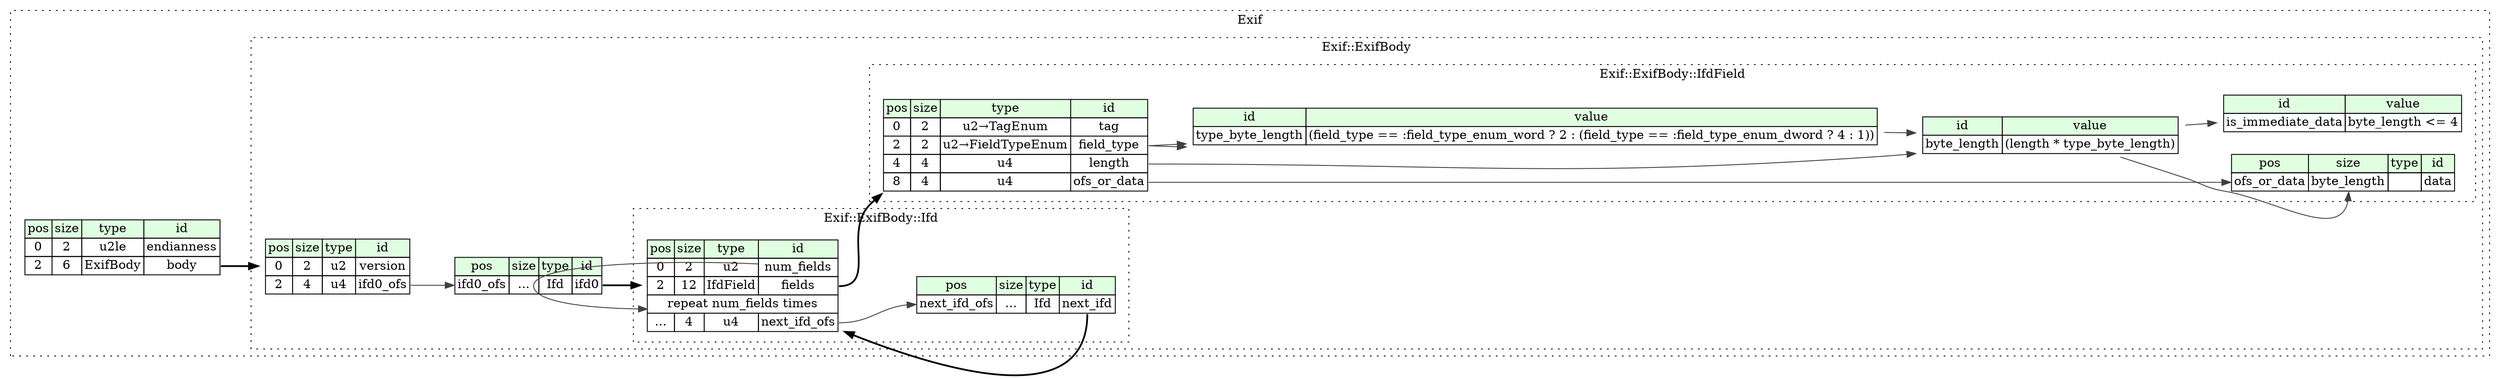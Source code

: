 digraph {
	rankdir=LR;
	node [shape=plaintext];
	subgraph cluster__exif {
		label="Exif";
		graph[style=dotted];

		exif__seq [label=<<TABLE BORDER="0" CELLBORDER="1" CELLSPACING="0">
			<TR><TD BGCOLOR="#E0FFE0">pos</TD><TD BGCOLOR="#E0FFE0">size</TD><TD BGCOLOR="#E0FFE0">type</TD><TD BGCOLOR="#E0FFE0">id</TD></TR>
			<TR><TD PORT="endianness_pos">0</TD><TD PORT="endianness_size">2</TD><TD>u2le</TD><TD PORT="endianness_type">endianness</TD></TR>
			<TR><TD PORT="body_pos">2</TD><TD PORT="body_size">6</TD><TD>ExifBody</TD><TD PORT="body_type">body</TD></TR>
		</TABLE>>];
		subgraph cluster__exif_body {
			label="Exif::ExifBody";
			graph[style=dotted];

			exif_body__seq [label=<<TABLE BORDER="0" CELLBORDER="1" CELLSPACING="0">
				<TR><TD BGCOLOR="#E0FFE0">pos</TD><TD BGCOLOR="#E0FFE0">size</TD><TD BGCOLOR="#E0FFE0">type</TD><TD BGCOLOR="#E0FFE0">id</TD></TR>
				<TR><TD PORT="version_pos">0</TD><TD PORT="version_size">2</TD><TD>u2</TD><TD PORT="version_type">version</TD></TR>
				<TR><TD PORT="ifd0_ofs_pos">2</TD><TD PORT="ifd0_ofs_size">4</TD><TD>u4</TD><TD PORT="ifd0_ofs_type">ifd0_ofs</TD></TR>
			</TABLE>>];
			exif_body__inst__ifd0 [label=<<TABLE BORDER="0" CELLBORDER="1" CELLSPACING="0">
				<TR><TD BGCOLOR="#E0FFE0">pos</TD><TD BGCOLOR="#E0FFE0">size</TD><TD BGCOLOR="#E0FFE0">type</TD><TD BGCOLOR="#E0FFE0">id</TD></TR>
				<TR><TD PORT="ifd0_pos">ifd0_ofs</TD><TD PORT="ifd0_size">...</TD><TD>Ifd</TD><TD PORT="ifd0_type">ifd0</TD></TR>
			</TABLE>>];
			subgraph cluster__ifd {
				label="Exif::ExifBody::Ifd";
				graph[style=dotted];

				ifd__seq [label=<<TABLE BORDER="0" CELLBORDER="1" CELLSPACING="0">
					<TR><TD BGCOLOR="#E0FFE0">pos</TD><TD BGCOLOR="#E0FFE0">size</TD><TD BGCOLOR="#E0FFE0">type</TD><TD BGCOLOR="#E0FFE0">id</TD></TR>
					<TR><TD PORT="num_fields_pos">0</TD><TD PORT="num_fields_size">2</TD><TD>u2</TD><TD PORT="num_fields_type">num_fields</TD></TR>
					<TR><TD PORT="fields_pos">2</TD><TD PORT="fields_size">12</TD><TD>IfdField</TD><TD PORT="fields_type">fields</TD></TR>
					<TR><TD COLSPAN="4" PORT="fields__repeat">repeat num_fields times</TD></TR>
					<TR><TD PORT="next_ifd_ofs_pos">...</TD><TD PORT="next_ifd_ofs_size">4</TD><TD>u4</TD><TD PORT="next_ifd_ofs_type">next_ifd_ofs</TD></TR>
				</TABLE>>];
				ifd__inst__next_ifd [label=<<TABLE BORDER="0" CELLBORDER="1" CELLSPACING="0">
					<TR><TD BGCOLOR="#E0FFE0">pos</TD><TD BGCOLOR="#E0FFE0">size</TD><TD BGCOLOR="#E0FFE0">type</TD><TD BGCOLOR="#E0FFE0">id</TD></TR>
					<TR><TD PORT="next_ifd_pos">next_ifd_ofs</TD><TD PORT="next_ifd_size">...</TD><TD>Ifd</TD><TD PORT="next_ifd_type">next_ifd</TD></TR>
				</TABLE>>];
			}
			subgraph cluster__ifd_field {
				label="Exif::ExifBody::IfdField";
				graph[style=dotted];

				ifd_field__seq [label=<<TABLE BORDER="0" CELLBORDER="1" CELLSPACING="0">
					<TR><TD BGCOLOR="#E0FFE0">pos</TD><TD BGCOLOR="#E0FFE0">size</TD><TD BGCOLOR="#E0FFE0">type</TD><TD BGCOLOR="#E0FFE0">id</TD></TR>
					<TR><TD PORT="tag_pos">0</TD><TD PORT="tag_size">2</TD><TD>u2→TagEnum</TD><TD PORT="tag_type">tag</TD></TR>
					<TR><TD PORT="field_type_pos">2</TD><TD PORT="field_type_size">2</TD><TD>u2→FieldTypeEnum</TD><TD PORT="field_type_type">field_type</TD></TR>
					<TR><TD PORT="length_pos">4</TD><TD PORT="length_size">4</TD><TD>u4</TD><TD PORT="length_type">length</TD></TR>
					<TR><TD PORT="ofs_or_data_pos">8</TD><TD PORT="ofs_or_data_size">4</TD><TD>u4</TD><TD PORT="ofs_or_data_type">ofs_or_data</TD></TR>
				</TABLE>>];
				ifd_field__inst__type_byte_length [label=<<TABLE BORDER="0" CELLBORDER="1" CELLSPACING="0">
					<TR><TD BGCOLOR="#E0FFE0">id</TD><TD BGCOLOR="#E0FFE0">value</TD></TR>
					<TR><TD>type_byte_length</TD><TD>(field_type == :field_type_enum_word ? 2 : (field_type == :field_type_enum_dword ? 4 : 1))</TD></TR>
				</TABLE>>];
				ifd_field__inst__byte_length [label=<<TABLE BORDER="0" CELLBORDER="1" CELLSPACING="0">
					<TR><TD BGCOLOR="#E0FFE0">id</TD><TD BGCOLOR="#E0FFE0">value</TD></TR>
					<TR><TD>byte_length</TD><TD>(length * type_byte_length)</TD></TR>
				</TABLE>>];
				ifd_field__inst__is_immediate_data [label=<<TABLE BORDER="0" CELLBORDER="1" CELLSPACING="0">
					<TR><TD BGCOLOR="#E0FFE0">id</TD><TD BGCOLOR="#E0FFE0">value</TD></TR>
					<TR><TD>is_immediate_data</TD><TD>byte_length &lt;= 4</TD></TR>
				</TABLE>>];
				ifd_field__inst__data [label=<<TABLE BORDER="0" CELLBORDER="1" CELLSPACING="0">
					<TR><TD BGCOLOR="#E0FFE0">pos</TD><TD BGCOLOR="#E0FFE0">size</TD><TD BGCOLOR="#E0FFE0">type</TD><TD BGCOLOR="#E0FFE0">id</TD></TR>
					<TR><TD PORT="data_pos">ofs_or_data</TD><TD PORT="data_size">byte_length</TD><TD></TD><TD PORT="data_type">data</TD></TR>
				</TABLE>>];
			}
		}
	}
	exif__seq:body_type -> exif_body__seq [style=bold];
	exif_body__seq:ifd0_ofs_type -> exif_body__inst__ifd0:ifd0_pos [color="#404040"];
	exif_body__inst__ifd0:ifd0_type -> ifd__seq [style=bold];
	ifd__seq:fields_type -> ifd_field__seq [style=bold];
	ifd__seq:num_fields_type -> ifd__seq:fields__repeat [color="#404040"];
	ifd__seq:next_ifd_ofs_type -> ifd__inst__next_ifd:next_ifd_pos [color="#404040"];
	ifd__inst__next_ifd:next_ifd_type -> ifd__seq [style=bold];
	ifd_field__seq:field_type_type -> ifd_field__inst__type_byte_length [color="#404040"];
	ifd_field__seq:field_type_type -> ifd_field__inst__type_byte_length [color="#404040"];
	ifd_field__seq:length_type -> ifd_field__inst__byte_length [color="#404040"];
	ifd_field__inst__type_byte_length:type_byte_length_type -> ifd_field__inst__byte_length [color="#404040"];
	ifd_field__inst__byte_length:byte_length_type -> ifd_field__inst__is_immediate_data [color="#404040"];
	ifd_field__seq:ofs_or_data_type -> ifd_field__inst__data:data_pos [color="#404040"];
	ifd_field__inst__byte_length:byte_length_type -> ifd_field__inst__data:data_size [color="#404040"];
}

